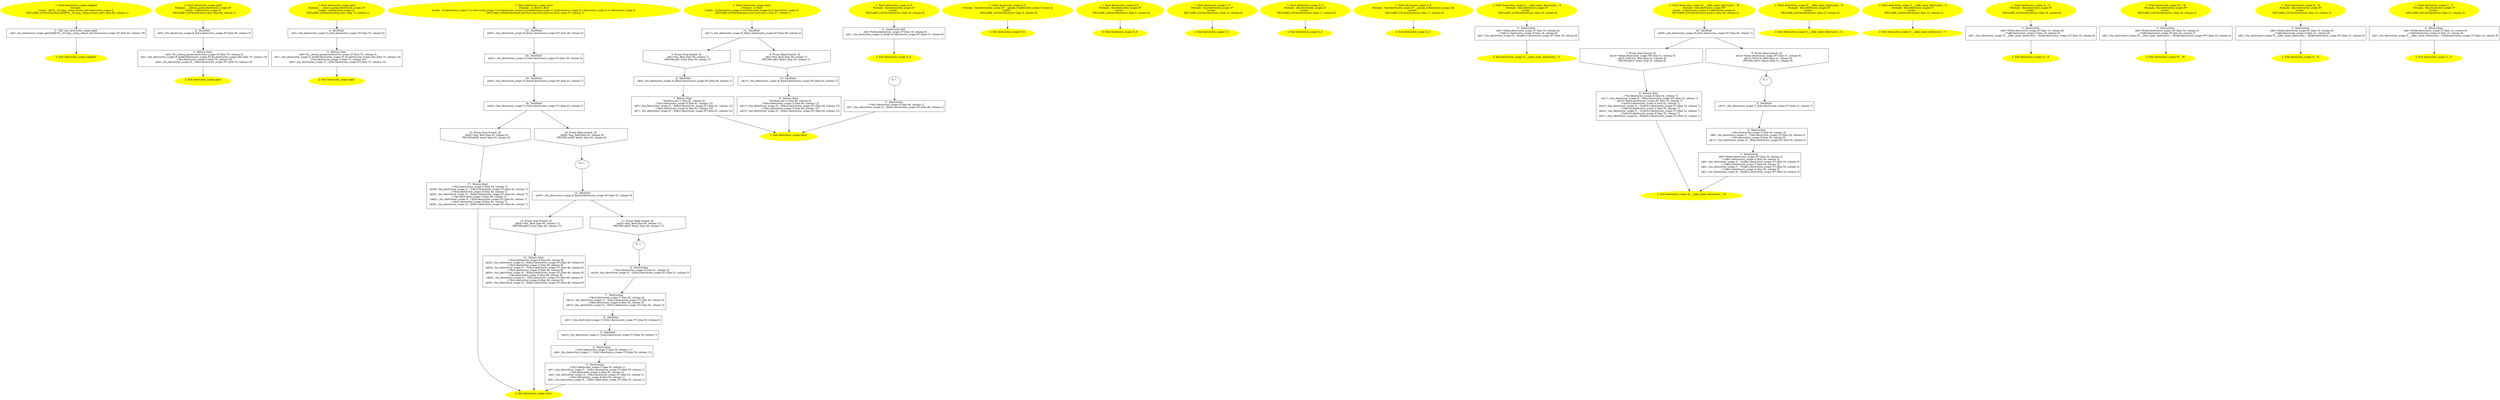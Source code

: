 /* @generated */
digraph cfg {
"callgetZ#destructor_scope#16418724657639342926.f4c0cbb2a5d892ea82496dd2540a9ead_1" [label="1: Start destructor_scope::callgetZ\nFormals: \nLocals:  0$?%__sil_tmp__temp_return_n$2:destructor_scope::Z \n   DECLARE_LOCALS(&return,&0$?%__sil_tmp__temp_return_n$2); [line 82, column 1]\n " color=yellow style=filled]
	

	 "callgetZ#destructor_scope#16418724657639342926.f4c0cbb2a5d892ea82496dd2540a9ead_1" -> "callgetZ#destructor_scope#16418724657639342926.f4c0cbb2a5d892ea82496dd2540a9ead_3" ;
"callgetZ#destructor_scope#16418724657639342926.f4c0cbb2a5d892ea82496dd2540a9ead_2" [label="2: Exit destructor_scope::callgetZ \n  " color=yellow style=filled]
	

"callgetZ#destructor_scope#16418724657639342926.f4c0cbb2a5d892ea82496dd2540a9ead_3" [label="3:  Call _fun_destructor_scope::getZ \n   n$3=_fun_destructor_scope::getZ(&0$?%__sil_tmp__temp_return_n$2:destructor_scope::Z*) [line 82, column 19]\n " shape="box"]
	

	 "callgetZ#destructor_scope#16418724657639342926.f4c0cbb2a5d892ea82496dd2540a9ead_3" -> "callgetZ#destructor_scope#16418724657639342926.f4c0cbb2a5d892ea82496dd2540a9ead_2" ;
"getX#destructor_scope#11739464242911605656.40a1d0621360ad71d65c4cc39bf927eb_1" [label="1: Start destructor_scope::getX\nFormals:  __return_param:destructor_scope::X*\nLocals:  x:destructor_scope::X \n   DECLARE_LOCALS(&return,&x); [line 68, column 1]\n " color=yellow style=filled]
	

	 "getX#destructor_scope#11739464242911605656.40a1d0621360ad71d65c4cc39bf927eb_1" -> "getX#destructor_scope#11739464242911605656.40a1d0621360ad71d65c4cc39bf927eb_4" ;
"getX#destructor_scope#11739464242911605656.40a1d0621360ad71d65c4cc39bf927eb_2" [label="2: Exit destructor_scope::getX \n  " color=yellow style=filled]
	

"getX#destructor_scope#11739464242911605656.40a1d0621360ad71d65c4cc39bf927eb_3" [label="3:  Return Stmt \n   n$0=*&__return_param:destructor_scope::X* [line 70, column 3]\n  n$1=_fun_destructor_scope::X_X(n$0:destructor_scope::X*,&x:destructor_scope::X&) [line 70, column 10]\n  _=*&x:destructor_scope::X [line 70, column 10]\n  n$3=_fun_destructor_scope::X_~X(&x:destructor_scope::X*) [line 70, column 10]\n " shape="box"]
	

	 "getX#destructor_scope#11739464242911605656.40a1d0621360ad71d65c4cc39bf927eb_3" -> "getX#destructor_scope#11739464242911605656.40a1d0621360ad71d65c4cc39bf927eb_2" ;
"getX#destructor_scope#11739464242911605656.40a1d0621360ad71d65c4cc39bf927eb_4" [label="4:  DeclStmt \n   n$5=_fun_destructor_scope::X_X(&x:destructor_scope::X*) [line 69, column 5]\n " shape="box"]
	

	 "getX#destructor_scope#11739464242911605656.40a1d0621360ad71d65c4cc39bf927eb_4" -> "getX#destructor_scope#11739464242911605656.40a1d0621360ad71d65c4cc39bf927eb_3" ;
"getZ#destructor_scope#13110319947448813202.fe2bc6519a3d7998283b70bbacc3915e_1" [label="1: Start destructor_scope::getZ\nFormals:  __return_param:destructor_scope::Z*\nLocals:  z:destructor_scope::Z \n   DECLARE_LOCALS(&return,&z); [line 73, column 1]\n " color=yellow style=filled]
	

	 "getZ#destructor_scope#13110319947448813202.fe2bc6519a3d7998283b70bbacc3915e_1" -> "getZ#destructor_scope#13110319947448813202.fe2bc6519a3d7998283b70bbacc3915e_4" ;
"getZ#destructor_scope#13110319947448813202.fe2bc6519a3d7998283b70bbacc3915e_2" [label="2: Exit destructor_scope::getZ \n  " color=yellow style=filled]
	

"getZ#destructor_scope#13110319947448813202.fe2bc6519a3d7998283b70bbacc3915e_3" [label="3:  Return Stmt \n   n$0=*&__return_param:destructor_scope::Z* [line 75, column 3]\n  n$1=_fun_destructor_scope::Z_Z(n$0:destructor_scope::Z*,&z:destructor_scope::Z&) [line 75, column 10]\n  _=*&z:destructor_scope::Z [line 75, column 10]\n  n$3=_fun_destructor_scope::Z_~Z(&z:destructor_scope::Z*) [line 75, column 10]\n " shape="box"]
	

	 "getZ#destructor_scope#13110319947448813202.fe2bc6519a3d7998283b70bbacc3915e_3" -> "getZ#destructor_scope#13110319947448813202.fe2bc6519a3d7998283b70bbacc3915e_2" ;
"getZ#destructor_scope#13110319947448813202.fe2bc6519a3d7998283b70bbacc3915e_4" [label="4:  DeclStmt \n   n$5=_fun_destructor_scope::Z_Z(&z:destructor_scope::Z*) [line 74, column 5]\n " shape="box"]
	

	 "getZ#destructor_scope#13110319947448813202.fe2bc6519a3d7998283b70bbacc3915e_4" -> "getZ#destructor_scope#13110319947448813202.fe2bc6519a3d7998283b70bbacc3915e_3" ;
"test1#destructor_scope#3167061604758065234.d3af82d2ddb9b80d2c9930cb62bbbffa_1" [label="1: Start destructor_scope::test1\nFormals:  a:_Bool b:_Bool\nLocals:  y3:destructor_scope::Y y1:destructor_scope::Y x3:destructor_scope::X y2:destructor_scope::Y x2:destructor_scope::X s:destructor_scope::S x1:destructor_scope::X \n   DECLARE_LOCALS(&return,&y3,&y1,&x3,&y2,&x2,&s,&x1); [line 37, column 1]\n " color=yellow style=filled]
	

	 "test1#destructor_scope#3167061604758065234.d3af82d2ddb9b80d2c9930cb62bbbffa_1" -> "test1#destructor_scope#3167061604758065234.d3af82d2ddb9b80d2c9930cb62bbbffa_21" ;
"test1#destructor_scope#3167061604758065234.d3af82d2ddb9b80d2c9930cb62bbbffa_2" [label="2: Exit destructor_scope::test1 \n  " color=yellow style=filled]
	

"test1#destructor_scope#3167061604758065234.d3af82d2ddb9b80d2c9930cb62bbbffa_3" [label="3:  Destruction \n   _=*&y1:destructor_scope::Y [line 55, column 1]\n  n$1=_fun_destructor_scope::Y_~Y(&y1:destructor_scope::Y*) [line 55, column 1]\n  _=*&s:destructor_scope::S [line 55, column 1]\n  n$3=_fun_destructor_scope::S_~S(&s:destructor_scope::S*) [line 55, column 1]\n  _=*&x1:destructor_scope::X [line 55, column 1]\n  n$5=_fun_destructor_scope::X_~X(&x1:destructor_scope::X*) [line 55, column 1]\n " shape="box"]
	

	 "test1#destructor_scope#3167061604758065234.d3af82d2ddb9b80d2c9930cb62bbbffa_3" -> "test1#destructor_scope#3167061604758065234.d3af82d2ddb9b80d2c9930cb62bbbffa_2" ;
"test1#destructor_scope#3167061604758065234.d3af82d2ddb9b80d2c9930cb62bbbffa_4" [label="4:  Destruction \n   _=*&y3:destructor_scope::Y [line 54, column 11]\n  n$8=_fun_destructor_scope::Y_~Y(&y3:destructor_scope::Y*) [line 54, column 11]\n " shape="box"]
	

	 "test1#destructor_scope#3167061604758065234.d3af82d2ddb9b80d2c9930cb62bbbffa_4" -> "test1#destructor_scope#3167061604758065234.d3af82d2ddb9b80d2c9930cb62bbbffa_3" ;
"test1#destructor_scope#3167061604758065234.d3af82d2ddb9b80d2c9930cb62bbbffa_5" [label="5:  DeclStmt \n   n$10=_fun_destructor_scope::Y_Y(&y3:destructor_scope::Y*) [line 54, column 7]\n " shape="box"]
	

	 "test1#destructor_scope#3167061604758065234.d3af82d2ddb9b80d2c9930cb62bbbffa_5" -> "test1#destructor_scope#3167061604758065234.d3af82d2ddb9b80d2c9930cb62bbbffa_4" ;
"test1#destructor_scope#3167061604758065234.d3af82d2ddb9b80d2c9930cb62bbbffa_6" [label="6:  DeclStmt \n   n$11=_fun_destructor_scope::Y_Y(&y1:destructor_scope::Y*) [line 53, column 5]\n " shape="box"]
	

	 "test1#destructor_scope#3167061604758065234.d3af82d2ddb9b80d2c9930cb62bbbffa_6" -> "test1#destructor_scope#3167061604758065234.d3af82d2ddb9b80d2c9930cb62bbbffa_5" ;
"test1#destructor_scope#3167061604758065234.d3af82d2ddb9b80d2c9930cb62bbbffa_7" [label="7:  Destruction \n   _=*&y2:destructor_scope::Y [line 52, column 3]\n  n$13=_fun_destructor_scope::Y_~Y(&y2:destructor_scope::Y*) [line 52, column 3]\n  _=*&x2:destructor_scope::X [line 52, column 3]\n  n$15=_fun_destructor_scope::X_~X(&x2:destructor_scope::X*) [line 52, column 3]\n " shape="box"]
	

	 "test1#destructor_scope#3167061604758065234.d3af82d2ddb9b80d2c9930cb62bbbffa_7" -> "test1#destructor_scope#3167061604758065234.d3af82d2ddb9b80d2c9930cb62bbbffa_6" ;
"test1#destructor_scope#3167061604758065234.d3af82d2ddb9b80d2c9930cb62bbbffa_8" [label="8:  Destruction \n   _=*&x3:destructor_scope::X [line 51, column 5]\n  n$18=_fun_destructor_scope::X_~X(&x3:destructor_scope::X*) [line 51, column 5]\n " shape="box"]
	

	 "test1#destructor_scope#3167061604758065234.d3af82d2ddb9b80d2c9930cb62bbbffa_8" -> "test1#destructor_scope#3167061604758065234.d3af82d2ddb9b80d2c9930cb62bbbffa_7" ;
"test1#destructor_scope#3167061604758065234.d3af82d2ddb9b80d2c9930cb62bbbffa_9" [label="9: + \n  " ]
	

	 "test1#destructor_scope#3167061604758065234.d3af82d2ddb9b80d2c9930cb62bbbffa_9" -> "test1#destructor_scope#3167061604758065234.d3af82d2ddb9b80d2c9930cb62bbbffa_8" ;
"test1#destructor_scope#3167061604758065234.d3af82d2ddb9b80d2c9930cb62bbbffa_10" [label="10: Prune (true branch, if) \n   n$20=*&b:_Bool [line 48, column 11]\n  PRUNE(n$20, true); [line 48, column 11]\n " shape="invhouse"]
	

	 "test1#destructor_scope#3167061604758065234.d3af82d2ddb9b80d2c9930cb62bbbffa_10" -> "test1#destructor_scope#3167061604758065234.d3af82d2ddb9b80d2c9930cb62bbbffa_12" ;
"test1#destructor_scope#3167061604758065234.d3af82d2ddb9b80d2c9930cb62bbbffa_11" [label="11: Prune (false branch, if) \n   n$20=*&b:_Bool [line 48, column 11]\n  PRUNE(!n$20, false); [line 48, column 11]\n " shape="invhouse"]
	

	 "test1#destructor_scope#3167061604758065234.d3af82d2ddb9b80d2c9930cb62bbbffa_11" -> "test1#destructor_scope#3167061604758065234.d3af82d2ddb9b80d2c9930cb62bbbffa_9" ;
"test1#destructor_scope#3167061604758065234.d3af82d2ddb9b80d2c9930cb62bbbffa_12" [label="12:  Return Stmt \n   _=*&x3:destructor_scope::X [line 49, column 9]\n  n$22=_fun_destructor_scope::X_~X(&x3:destructor_scope::X*) [line 49, column 9]\n  _=*&y2:destructor_scope::Y [line 49, column 9]\n  n$24=_fun_destructor_scope::Y_~Y(&y2:destructor_scope::Y*) [line 49, column 9]\n  _=*&x2:destructor_scope::X [line 49, column 9]\n  n$26=_fun_destructor_scope::X_~X(&x2:destructor_scope::X*) [line 49, column 9]\n  _=*&s:destructor_scope::S [line 49, column 9]\n  n$28=_fun_destructor_scope::S_~S(&s:destructor_scope::S*) [line 49, column 9]\n  _=*&x1:destructor_scope::X [line 49, column 9]\n  n$30=_fun_destructor_scope::X_~X(&x1:destructor_scope::X*) [line 49, column 9]\n " shape="box"]
	

	 "test1#destructor_scope#3167061604758065234.d3af82d2ddb9b80d2c9930cb62bbbffa_12" -> "test1#destructor_scope#3167061604758065234.d3af82d2ddb9b80d2c9930cb62bbbffa_2" ;
"test1#destructor_scope#3167061604758065234.d3af82d2ddb9b80d2c9930cb62bbbffa_13" [label="13:  DeclStmt \n   n$35=_fun_destructor_scope::X_X(&x3:destructor_scope::X*) [line 47, column 9]\n " shape="box"]
	

	 "test1#destructor_scope#3167061604758065234.d3af82d2ddb9b80d2c9930cb62bbbffa_13" -> "test1#destructor_scope#3167061604758065234.d3af82d2ddb9b80d2c9930cb62bbbffa_10" ;
	 "test1#destructor_scope#3167061604758065234.d3af82d2ddb9b80d2c9930cb62bbbffa_13" -> "test1#destructor_scope#3167061604758065234.d3af82d2ddb9b80d2c9930cb62bbbffa_11" ;
"test1#destructor_scope#3167061604758065234.d3af82d2ddb9b80d2c9930cb62bbbffa_14" [label="14: + \n  " ]
	

	 "test1#destructor_scope#3167061604758065234.d3af82d2ddb9b80d2c9930cb62bbbffa_14" -> "test1#destructor_scope#3167061604758065234.d3af82d2ddb9b80d2c9930cb62bbbffa_13" ;
"test1#destructor_scope#3167061604758065234.d3af82d2ddb9b80d2c9930cb62bbbffa_15" [label="15: Prune (true branch, if) \n   n$36=*&a:_Bool [line 43, column 9]\n  PRUNE(n$36, true); [line 43, column 9]\n " shape="invhouse"]
	

	 "test1#destructor_scope#3167061604758065234.d3af82d2ddb9b80d2c9930cb62bbbffa_15" -> "test1#destructor_scope#3167061604758065234.d3af82d2ddb9b80d2c9930cb62bbbffa_17" ;
"test1#destructor_scope#3167061604758065234.d3af82d2ddb9b80d2c9930cb62bbbffa_16" [label="16: Prune (false branch, if) \n   n$36=*&a:_Bool [line 43, column 9]\n  PRUNE(!n$36, false); [line 43, column 9]\n " shape="invhouse"]
	

	 "test1#destructor_scope#3167061604758065234.d3af82d2ddb9b80d2c9930cb62bbbffa_16" -> "test1#destructor_scope#3167061604758065234.d3af82d2ddb9b80d2c9930cb62bbbffa_14" ;
"test1#destructor_scope#3167061604758065234.d3af82d2ddb9b80d2c9930cb62bbbffa_17" [label="17:  Return Stmt \n   _=*&y2:destructor_scope::Y [line 44, column 7]\n  n$38=_fun_destructor_scope::Y_~Y(&y2:destructor_scope::Y*) [line 44, column 7]\n  _=*&x2:destructor_scope::X [line 44, column 7]\n  n$40=_fun_destructor_scope::X_~X(&x2:destructor_scope::X*) [line 44, column 7]\n  _=*&s:destructor_scope::S [line 44, column 7]\n  n$42=_fun_destructor_scope::S_~S(&s:destructor_scope::S*) [line 44, column 7]\n  _=*&x1:destructor_scope::X [line 44, column 7]\n  n$44=_fun_destructor_scope::X_~X(&x1:destructor_scope::X*) [line 44, column 7]\n " shape="box"]
	

	 "test1#destructor_scope#3167061604758065234.d3af82d2ddb9b80d2c9930cb62bbbffa_17" -> "test1#destructor_scope#3167061604758065234.d3af82d2ddb9b80d2c9930cb62bbbffa_2" ;
"test1#destructor_scope#3167061604758065234.d3af82d2ddb9b80d2c9930cb62bbbffa_18" [label="18:  DeclStmt \n   n$49=_fun_destructor_scope::Y_Y(&y2:destructor_scope::Y*) [line 42, column 7]\n " shape="box"]
	

	 "test1#destructor_scope#3167061604758065234.d3af82d2ddb9b80d2c9930cb62bbbffa_18" -> "test1#destructor_scope#3167061604758065234.d3af82d2ddb9b80d2c9930cb62bbbffa_15" ;
	 "test1#destructor_scope#3167061604758065234.d3af82d2ddb9b80d2c9930cb62bbbffa_18" -> "test1#destructor_scope#3167061604758065234.d3af82d2ddb9b80d2c9930cb62bbbffa_16" ;
"test1#destructor_scope#3167061604758065234.d3af82d2ddb9b80d2c9930cb62bbbffa_19" [label="19:  DeclStmt \n   n$50=_fun_destructor_scope::X_X(&x2:destructor_scope::X*) [line 41, column 7]\n " shape="box"]
	

	 "test1#destructor_scope#3167061604758065234.d3af82d2ddb9b80d2c9930cb62bbbffa_19" -> "test1#destructor_scope#3167061604758065234.d3af82d2ddb9b80d2c9930cb62bbbffa_18" ;
"test1#destructor_scope#3167061604758065234.d3af82d2ddb9b80d2c9930cb62bbbffa_20" [label="20:  DeclStmt \n   n$51=_fun_destructor_scope::S_S(&s:destructor_scope::S*) [line 39, column 5]\n " shape="box"]
	

	 "test1#destructor_scope#3167061604758065234.d3af82d2ddb9b80d2c9930cb62bbbffa_20" -> "test1#destructor_scope#3167061604758065234.d3af82d2ddb9b80d2c9930cb62bbbffa_19" ;
"test1#destructor_scope#3167061604758065234.d3af82d2ddb9b80d2c9930cb62bbbffa_21" [label="21:  DeclStmt \n   n$52=_fun_destructor_scope::X_X(&x1:destructor_scope::X*) [line 38, column 5]\n " shape="box"]
	

	 "test1#destructor_scope#3167061604758065234.d3af82d2ddb9b80d2c9930cb62bbbffa_21" -> "test1#destructor_scope#3167061604758065234.d3af82d2ddb9b80d2c9930cb62bbbffa_20" ;
"test2#destructor_scope#2993434300384255445.24bf3f4c27c1719ee94d608a0df996b1_1" [label="1: Start destructor_scope::test2\nFormals:  a:_Bool\nLocals:  x2:destructor_scope::X x3:destructor_scope::X x1:destructor_scope::X \n   DECLARE_LOCALS(&return,&x2,&x3,&x1); [line 57, column 1]\n " color=yellow style=filled]
	

	 "test2#destructor_scope#2993434300384255445.24bf3f4c27c1719ee94d608a0df996b1_1" -> "test2#destructor_scope#2993434300384255445.24bf3f4c27c1719ee94d608a0df996b1_11" ;
"test2#destructor_scope#2993434300384255445.24bf3f4c27c1719ee94d608a0df996b1_2" [label="2: Exit destructor_scope::test2 \n  " color=yellow style=filled]
	

"test2#destructor_scope#2993434300384255445.24bf3f4c27c1719ee94d608a0df996b1_3" [label="3:  Destruction \n   _=*&x1:destructor_scope::X [line 66, column 1]\n  n$1=_fun_destructor_scope::X_~X(&x1:destructor_scope::X*) [line 66, column 1]\n " shape="box"]
	

	 "test2#destructor_scope#2993434300384255445.24bf3f4c27c1719ee94d608a0df996b1_3" -> "test2#destructor_scope#2993434300384255445.24bf3f4c27c1719ee94d608a0df996b1_2" ;
"test2#destructor_scope#2993434300384255445.24bf3f4c27c1719ee94d608a0df996b1_4" [label="4: + \n  " ]
	

	 "test2#destructor_scope#2993434300384255445.24bf3f4c27c1719ee94d608a0df996b1_4" -> "test2#destructor_scope#2993434300384255445.24bf3f4c27c1719ee94d608a0df996b1_3" ;
"test2#destructor_scope#2993434300384255445.24bf3f4c27c1719ee94d608a0df996b1_5" [label="5: Prune (true branch, if) \n   n$3=*&a:_Bool [line 59, column 7]\n  PRUNE(n$3, true); [line 59, column 7]\n " shape="invhouse"]
	

	 "test2#destructor_scope#2993434300384255445.24bf3f4c27c1719ee94d608a0df996b1_5" -> "test2#destructor_scope#2993434300384255445.24bf3f4c27c1719ee94d608a0df996b1_8" ;
"test2#destructor_scope#2993434300384255445.24bf3f4c27c1719ee94d608a0df996b1_6" [label="6: Prune (false branch, if) \n   n$3=*&a:_Bool [line 59, column 7]\n  PRUNE(!n$3, false); [line 59, column 7]\n " shape="invhouse"]
	

	 "test2#destructor_scope#2993434300384255445.24bf3f4c27c1719ee94d608a0df996b1_6" -> "test2#destructor_scope#2993434300384255445.24bf3f4c27c1719ee94d608a0df996b1_10" ;
"test2#destructor_scope#2993434300384255445.24bf3f4c27c1719ee94d608a0df996b1_7" [label="7:  Return Stmt \n   *&return:int=1 [line 61, column 5]\n  _=*&x2:destructor_scope::X [line 61, column 12]\n  n$5=_fun_destructor_scope::X_~X(&x2:destructor_scope::X*) [line 61, column 12]\n  _=*&x1:destructor_scope::X [line 61, column 12]\n  n$7=_fun_destructor_scope::X_~X(&x1:destructor_scope::X*) [line 61, column 12]\n " shape="box"]
	

	 "test2#destructor_scope#2993434300384255445.24bf3f4c27c1719ee94d608a0df996b1_7" -> "test2#destructor_scope#2993434300384255445.24bf3f4c27c1719ee94d608a0df996b1_2" ;
"test2#destructor_scope#2993434300384255445.24bf3f4c27c1719ee94d608a0df996b1_8" [label="8:  DeclStmt \n   n$9=_fun_destructor_scope::X_X(&x2:destructor_scope::X*) [line 60, column 7]\n " shape="box"]
	

	 "test2#destructor_scope#2993434300384255445.24bf3f4c27c1719ee94d608a0df996b1_8" -> "test2#destructor_scope#2993434300384255445.24bf3f4c27c1719ee94d608a0df996b1_7" ;
"test2#destructor_scope#2993434300384255445.24bf3f4c27c1719ee94d608a0df996b1_9" [label="9:  Return Stmt \n   *&return:int=2 [line 64, column 5]\n  _=*&x3:destructor_scope::X [line 64, column 12]\n  n$11=_fun_destructor_scope::X_~X(&x3:destructor_scope::X*) [line 64, column 12]\n  _=*&x1:destructor_scope::X [line 64, column 12]\n  n$13=_fun_destructor_scope::X_~X(&x1:destructor_scope::X*) [line 64, column 12]\n " shape="box"]
	

	 "test2#destructor_scope#2993434300384255445.24bf3f4c27c1719ee94d608a0df996b1_9" -> "test2#destructor_scope#2993434300384255445.24bf3f4c27c1719ee94d608a0df996b1_2" ;
"test2#destructor_scope#2993434300384255445.24bf3f4c27c1719ee94d608a0df996b1_10" [label="10:  DeclStmt \n   n$15=_fun_destructor_scope::X_X(&x3:destructor_scope::X*) [line 63, column 7]\n " shape="box"]
	

	 "test2#destructor_scope#2993434300384255445.24bf3f4c27c1719ee94d608a0df996b1_10" -> "test2#destructor_scope#2993434300384255445.24bf3f4c27c1719ee94d608a0df996b1_9" ;
"test2#destructor_scope#2993434300384255445.24bf3f4c27c1719ee94d608a0df996b1_11" [label="11:  DeclStmt \n   n$17=_fun_destructor_scope::X_X(&x1:destructor_scope::X*) [line 58, column 5]\n " shape="box"]
	

	 "test2#destructor_scope#2993434300384255445.24bf3f4c27c1719ee94d608a0df996b1_11" -> "test2#destructor_scope#2993434300384255445.24bf3f4c27c1719ee94d608a0df996b1_5" ;
	 "test2#destructor_scope#2993434300384255445.24bf3f4c27c1719ee94d608a0df996b1_11" -> "test2#destructor_scope#2993434300384255445.24bf3f4c27c1719ee94d608a0df996b1_6" ;
"S#S#destructor_scope#{12210000843635331998|constexpr}.cb28b79e3a75cf83720c23a83cf5bf01_1" [label="1: Start destructor_scope::S_S\nFormals:  this:destructor_scope::S*\nLocals:  \n   DECLARE_LOCALS(&return); [line 19, column 8]\n " color=yellow style=filled]
	

	 "S#S#destructor_scope#{12210000843635331998|constexpr}.cb28b79e3a75cf83720c23a83cf5bf01_1" -> "S#S#destructor_scope#{12210000843635331998|constexpr}.cb28b79e3a75cf83720c23a83cf5bf01_3" ;
"S#S#destructor_scope#{12210000843635331998|constexpr}.cb28b79e3a75cf83720c23a83cf5bf01_2" [label="2: Exit destructor_scope::S_S \n  " color=yellow style=filled]
	

"S#S#destructor_scope#{12210000843635331998|constexpr}.cb28b79e3a75cf83720c23a83cf5bf01_3" [label="3:  Constructor Init \n   n$2=*&this:destructor_scope::S* [line 19, column 8]\n  n$3=_fun_destructor_scope::X_X(n$2.x1:destructor_scope::X*) [line 19, column 8]\n " shape="box"]
	

	 "S#S#destructor_scope#{12210000843635331998|constexpr}.cb28b79e3a75cf83720c23a83cf5bf01_3" -> "S#S#destructor_scope#{12210000843635331998|constexpr}.cb28b79e3a75cf83720c23a83cf5bf01_2" ;
"X#X#destructor_scope#{2603426817540977396|constexpr}.fb840cb7c96da056d7b59829caa7231d_1" [label="1: Start destructor_scope::X_X\nFormals:  this:destructor_scope::X* __param_0:destructor_scope::X const &\nLocals:  \n   DECLARE_LOCALS(&return); [line 9, column 8]\n " color=yellow style=filled]
	

	 "X#X#destructor_scope#{2603426817540977396|constexpr}.fb840cb7c96da056d7b59829caa7231d_1" -> "X#X#destructor_scope#{2603426817540977396|constexpr}.fb840cb7c96da056d7b59829caa7231d_2" ;
"X#X#destructor_scope#{2603426817540977396|constexpr}.fb840cb7c96da056d7b59829caa7231d_2" [label="2: Exit destructor_scope::X_X \n  " color=yellow style=filled]
	

"X#X#destructor_scope#{8756367833784077567|constexpr}.fe7f9d502bc5b73ec7451a152e49956f_1" [label="1: Start destructor_scope::X_X\nFormals:  this:destructor_scope::X*\nLocals:  \n   DECLARE_LOCALS(&return); [line 9, column 8]\n " color=yellow style=filled]
	

	 "X#X#destructor_scope#{8756367833784077567|constexpr}.fe7f9d502bc5b73ec7451a152e49956f_1" -> "X#X#destructor_scope#{8756367833784077567|constexpr}.fe7f9d502bc5b73ec7451a152e49956f_2" ;
"X#X#destructor_scope#{8756367833784077567|constexpr}.fe7f9d502bc5b73ec7451a152e49956f_2" [label="2: Exit destructor_scope::X_X \n  " color=yellow style=filled]
	

"Y#Y#destructor_scope#{15345452000440546376|constexpr}.7b3401cb4ba53beb88d6ca2de7e20249_1" [label="1: Start destructor_scope::Y_Y\nFormals:  this:destructor_scope::Y*\nLocals:  \n   DECLARE_LOCALS(&return); [line 13, column 8]\n " color=yellow style=filled]
	

	 "Y#Y#destructor_scope#{15345452000440546376|constexpr}.7b3401cb4ba53beb88d6ca2de7e20249_1" -> "Y#Y#destructor_scope#{15345452000440546376|constexpr}.7b3401cb4ba53beb88d6ca2de7e20249_2" ;
"Y#Y#destructor_scope#{15345452000440546376|constexpr}.7b3401cb4ba53beb88d6ca2de7e20249_2" [label="2: Exit destructor_scope::Y_Y \n  " color=yellow style=filled]
	

"Z#Z#destructor_scope#{18164697736739450765|constexpr}.d06f6f2e94b3e6404a0952bf77a2514e_1" [label="1: Start destructor_scope::Z_Z\nFormals:  this:destructor_scope::Z*\nLocals:  \n   DECLARE_LOCALS(&return); [line 17, column 8]\n " color=yellow style=filled]
	

	 "Z#Z#destructor_scope#{18164697736739450765|constexpr}.d06f6f2e94b3e6404a0952bf77a2514e_1" -> "Z#Z#destructor_scope#{18164697736739450765|constexpr}.d06f6f2e94b3e6404a0952bf77a2514e_2" ;
"Z#Z#destructor_scope#{18164697736739450765|constexpr}.d06f6f2e94b3e6404a0952bf77a2514e_2" [label="2: Exit destructor_scope::Z_Z \n  " color=yellow style=filled]
	

"Z#Z#destructor_scope#{8043287043140791634|constexpr}.7d5fabaed2fb79e3cac825824cb16f47_1" [label="1: Start destructor_scope::Z_Z\nFormals:  this:destructor_scope::Z* __param_0:destructor_scope::Z&\nLocals:  \n   DECLARE_LOCALS(&return); [line 17, column 8]\n " color=yellow style=filled]
	

	 "Z#Z#destructor_scope#{8043287043140791634|constexpr}.7d5fabaed2fb79e3cac825824cb16f47_1" -> "Z#Z#destructor_scope#{8043287043140791634|constexpr}.7d5fabaed2fb79e3cac825824cb16f47_2" ;
"Z#Z#destructor_scope#{8043287043140791634|constexpr}.7d5fabaed2fb79e3cac825824cb16f47_2" [label="2: Exit destructor_scope::Z_Z \n  " color=yellow style=filled]
	

"__infer_inner_destructor_~S#S#destructor_scope#(9287491061312513566).4ef80b764b293fdc4260c9ce06a110d3_1" [label="1: Start destructor_scope::S___infer_inner_destructor_~S\nFormals:  this:destructor_scope::S*\nLocals:  \n   DECLARE_LOCALS(&return); [line 19, column 8]\n " color=yellow style=filled]
	

	 "__infer_inner_destructor_~S#S#destructor_scope#(9287491061312513566).4ef80b764b293fdc4260c9ce06a110d3_1" -> "__infer_inner_destructor_~S#S#destructor_scope#(9287491061312513566).4ef80b764b293fdc4260c9ce06a110d3_3" ;
"__infer_inner_destructor_~S#S#destructor_scope#(9287491061312513566).4ef80b764b293fdc4260c9ce06a110d3_2" [label="2: Exit destructor_scope::S___infer_inner_destructor_~S \n  " color=yellow style=filled]
	

"__infer_inner_destructor_~S#S#destructor_scope#(9287491061312513566).4ef80b764b293fdc4260c9ce06a110d3_3" [label="3:  Destruction \n   n$0=*&this:destructor_scope::S* [line 19, column 8]\n  _=*n$0.x1:destructor_scope::X [line 19, column 8]\n  n$2=_fun_destructor_scope::X_~X(n$0.x1:destructor_scope::X*) [line 19, column 8]\n " shape="box"]
	

	 "__infer_inner_destructor_~S#S#destructor_scope#(9287491061312513566).4ef80b764b293fdc4260c9ce06a110d3_3" -> "__infer_inner_destructor_~S#S#destructor_scope#(9287491061312513566).4ef80b764b293fdc4260c9ce06a110d3_2" ;
"__infer_inner_destructor_~W#W#destructor_scope#(7330614824551855498).609202c747c70b122a8a5785422f4f26_1" [label="1: Start destructor_scope::W___infer_inner_destructor_~W\nFormals:  this:destructor_scope::W*\nLocals:  y:destructor_scope::Y x:destructor_scope::X \n   DECLARE_LOCALS(&return,&y,&x); [line 29, column 3]\n " color=yellow style=filled]
	

	 "__infer_inner_destructor_~W#W#destructor_scope#(7330614824551855498).609202c747c70b122a8a5785422f4f26_1" -> "__infer_inner_destructor_~W#W#destructor_scope#(7330614824551855498).609202c747c70b122a8a5785422f4f26_10" ;
"__infer_inner_destructor_~W#W#destructor_scope#(7330614824551855498).609202c747c70b122a8a5785422f4f26_2" [label="2: Exit destructor_scope::W___infer_inner_destructor_~W \n  " color=yellow style=filled]
	

"__infer_inner_destructor_~W#W#destructor_scope#(7330614824551855498).609202c747c70b122a8a5785422f4f26_3" [label="3:  Destruction \n   n$0=*&this:destructor_scope::W* [line 34, column 3]\n  _=*n$0.s:destructor_scope::S [line 34, column 3]\n  n$6=_fun_destructor_scope::S_~S(n$0.s:destructor_scope::S*) [line 34, column 3]\n  _=*n$0.y:destructor_scope::Y [line 34, column 3]\n  n$4=_fun_destructor_scope::Y_~Y(n$0.y:destructor_scope::Y*) [line 34, column 3]\n  _=*n$0.x:destructor_scope::X [line 34, column 3]\n  n$2=_fun_destructor_scope::X_~X(n$0.x:destructor_scope::X*) [line 34, column 3]\n " shape="box"]
	

	 "__infer_inner_destructor_~W#W#destructor_scope#(7330614824551855498).609202c747c70b122a8a5785422f4f26_3" -> "__infer_inner_destructor_~W#W#destructor_scope#(7330614824551855498).609202c747c70b122a8a5785422f4f26_2" ;
"__infer_inner_destructor_~W#W#destructor_scope#(7330614824551855498).609202c747c70b122a8a5785422f4f26_4" [label="4:  Destruction \n   _=*&y:destructor_scope::Y [line 34, column 3]\n  n$9=_fun_destructor_scope::Y_~Y(&y:destructor_scope::Y*) [line 34, column 3]\n  _=*&x:destructor_scope::X [line 34, column 3]\n  n$11=_fun_destructor_scope::X_~X(&x:destructor_scope::X*) [line 34, column 3]\n " shape="box"]
	

	 "__infer_inner_destructor_~W#W#destructor_scope#(7330614824551855498).609202c747c70b122a8a5785422f4f26_4" -> "__infer_inner_destructor_~W#W#destructor_scope#(7330614824551855498).609202c747c70b122a8a5785422f4f26_3" ;
"__infer_inner_destructor_~W#W#destructor_scope#(7330614824551855498).609202c747c70b122a8a5785422f4f26_5" [label="5:  DeclStmt \n   n$13=_fun_destructor_scope::Y_Y(&y:destructor_scope::Y*) [line 33, column 7]\n " shape="box"]
	

	 "__infer_inner_destructor_~W#W#destructor_scope#(7330614824551855498).609202c747c70b122a8a5785422f4f26_5" -> "__infer_inner_destructor_~W#W#destructor_scope#(7330614824551855498).609202c747c70b122a8a5785422f4f26_4" ;
"__infer_inner_destructor_~W#W#destructor_scope#(7330614824551855498).609202c747c70b122a8a5785422f4f26_6" [label="6: + \n  " ]
	

	 "__infer_inner_destructor_~W#W#destructor_scope#(7330614824551855498).609202c747c70b122a8a5785422f4f26_6" -> "__infer_inner_destructor_~W#W#destructor_scope#(7330614824551855498).609202c747c70b122a8a5785422f4f26_5" ;
"__infer_inner_destructor_~W#W#destructor_scope#(7330614824551855498).609202c747c70b122a8a5785422f4f26_7" [label="7: Prune (true branch, if) \n   n$14=*&this:destructor_scope::W* [line 31, column 9]\n  n$15=*n$14.b:_Bool [line 31, column 9]\n  PRUNE(n$15, true); [line 31, column 9]\n " shape="invhouse"]
	

	 "__infer_inner_destructor_~W#W#destructor_scope#(7330614824551855498).609202c747c70b122a8a5785422f4f26_7" -> "__infer_inner_destructor_~W#W#destructor_scope#(7330614824551855498).609202c747c70b122a8a5785422f4f26_9" ;
"__infer_inner_destructor_~W#W#destructor_scope#(7330614824551855498).609202c747c70b122a8a5785422f4f26_8" [label="8: Prune (false branch, if) \n   n$14=*&this:destructor_scope::W* [line 31, column 9]\n  n$15=*n$14.b:_Bool [line 31, column 9]\n  PRUNE(!n$15, false); [line 31, column 9]\n " shape="invhouse"]
	

	 "__infer_inner_destructor_~W#W#destructor_scope#(7330614824551855498).609202c747c70b122a8a5785422f4f26_8" -> "__infer_inner_destructor_~W#W#destructor_scope#(7330614824551855498).609202c747c70b122a8a5785422f4f26_6" ;
"__infer_inner_destructor_~W#W#destructor_scope#(7330614824551855498).609202c747c70b122a8a5785422f4f26_9" [label="9:  Return Stmt \n   _=*&x:destructor_scope::X [line 32, column 7]\n  n$17=_fun_destructor_scope::X_~X(&x:destructor_scope::X*) [line 32, column 7]\n  n$19=*&this:destructor_scope::W* [line 32, column 7]\n  _=*n$19.s:destructor_scope::S [line 32, column 7]\n  n$25=_fun_destructor_scope::S_~S(n$19.s:destructor_scope::S*) [line 32, column 7]\n  _=*n$19.y:destructor_scope::Y [line 32, column 7]\n  n$23=_fun_destructor_scope::Y_~Y(n$19.y:destructor_scope::Y*) [line 32, column 7]\n  _=*n$19.x:destructor_scope::X [line 32, column 7]\n  n$21=_fun_destructor_scope::X_~X(n$19.x:destructor_scope::X*) [line 32, column 7]\n " shape="box"]
	

	 "__infer_inner_destructor_~W#W#destructor_scope#(7330614824551855498).609202c747c70b122a8a5785422f4f26_9" -> "__infer_inner_destructor_~W#W#destructor_scope#(7330614824551855498).609202c747c70b122a8a5785422f4f26_2" ;
"__infer_inner_destructor_~W#W#destructor_scope#(7330614824551855498).609202c747c70b122a8a5785422f4f26_10" [label="10:  DeclStmt \n   n$30=_fun_destructor_scope::X_X(&x:destructor_scope::X*) [line 30, column 7]\n " shape="box"]
	

	 "__infer_inner_destructor_~W#W#destructor_scope#(7330614824551855498).609202c747c70b122a8a5785422f4f26_10" -> "__infer_inner_destructor_~W#W#destructor_scope#(7330614824551855498).609202c747c70b122a8a5785422f4f26_7" ;
	 "__infer_inner_destructor_~W#W#destructor_scope#(7330614824551855498).609202c747c70b122a8a5785422f4f26_10" -> "__infer_inner_destructor_~W#W#destructor_scope#(7330614824551855498).609202c747c70b122a8a5785422f4f26_8" ;
"__infer_inner_destructor_~X#X#destructor_scope#(17752465063768331075).9ca577a457cb5911ce3106f5186a6435_1" [label="1: Start destructor_scope::X___infer_inner_destructor_~X\nFormals:  this:destructor_scope::X*\nLocals:  \n   DECLARE_LOCALS(&return); [line 10, column 3]\n " color=yellow style=filled]
	

	 "__infer_inner_destructor_~X#X#destructor_scope#(17752465063768331075).9ca577a457cb5911ce3106f5186a6435_1" -> "__infer_inner_destructor_~X#X#destructor_scope#(17752465063768331075).9ca577a457cb5911ce3106f5186a6435_2" ;
"__infer_inner_destructor_~X#X#destructor_scope#(17752465063768331075).9ca577a457cb5911ce3106f5186a6435_2" [label="2: Exit destructor_scope::X___infer_inner_destructor_~X \n  " color=yellow style=filled]
	

"__infer_inner_destructor_~Y#Y#destructor_scope#(1552422738585060844).721fb5af17f63315cc8e6bdcce2453e5_1" [label="1: Start destructor_scope::Y___infer_inner_destructor_~Y\nFormals:  this:destructor_scope::Y*\nLocals:  \n   DECLARE_LOCALS(&return); [line 14, column 3]\n " color=yellow style=filled]
	

	 "__infer_inner_destructor_~Y#Y#destructor_scope#(1552422738585060844).721fb5af17f63315cc8e6bdcce2453e5_1" -> "__infer_inner_destructor_~Y#Y#destructor_scope#(1552422738585060844).721fb5af17f63315cc8e6bdcce2453e5_2" ;
"__infer_inner_destructor_~Y#Y#destructor_scope#(1552422738585060844).721fb5af17f63315cc8e6bdcce2453e5_2" [label="2: Exit destructor_scope::Y___infer_inner_destructor_~Y \n  " color=yellow style=filled]
	

"~S#S#destructor_scope#(9287491061312513566).aca6b266020a04cd52a80258435bda76_1" [label="1: Start destructor_scope::S_~S\nFormals:  this:destructor_scope::S*\nLocals:  \n   DECLARE_LOCALS(&return); [line 19, column 8]\n " color=yellow style=filled]
	

	 "~S#S#destructor_scope#(9287491061312513566).aca6b266020a04cd52a80258435bda76_1" -> "~S#S#destructor_scope#(9287491061312513566).aca6b266020a04cd52a80258435bda76_3" ;
"~S#S#destructor_scope#(9287491061312513566).aca6b266020a04cd52a80258435bda76_2" [label="2: Exit destructor_scope::S_~S \n  " color=yellow style=filled]
	

"~S#S#destructor_scope#(9287491061312513566).aca6b266020a04cd52a80258435bda76_3" [label="3:  Destruction \n   n$0=*&this:destructor_scope::S* [line 19, column 8]\n  _=*n$0:destructor_scope::S [line 19, column 8]\n  n$2=_fun_destructor_scope::S___infer_inner_destructor_~S(n$0:destructor_scope::S*) [line 19, column 8]\n " shape="box"]
	

	 "~S#S#destructor_scope#(9287491061312513566).aca6b266020a04cd52a80258435bda76_3" -> "~S#S#destructor_scope#(9287491061312513566).aca6b266020a04cd52a80258435bda76_2" ;
"~W#W#destructor_scope#(7330614824551855498).f9ed98feeae8b94c6906cf3cd29688b3_1" [label="1: Start destructor_scope::W_~W\nFormals:  this:destructor_scope::W*\nLocals:  \n   DECLARE_LOCALS(&return); [line 29, column 3]\n " color=yellow style=filled]
	

	 "~W#W#destructor_scope#(7330614824551855498).f9ed98feeae8b94c6906cf3cd29688b3_1" -> "~W#W#destructor_scope#(7330614824551855498).f9ed98feeae8b94c6906cf3cd29688b3_3" ;
"~W#W#destructor_scope#(7330614824551855498).f9ed98feeae8b94c6906cf3cd29688b3_2" [label="2: Exit destructor_scope::W_~W \n  " color=yellow style=filled]
	

"~W#W#destructor_scope#(7330614824551855498).f9ed98feeae8b94c6906cf3cd29688b3_3" [label="3:  Destruction \n   n$0=*&this:destructor_scope::W* [line 34, column 3]\n  _=*n$0:destructor_scope::W [line 34, column 3]\n  n$2=_fun_destructor_scope::W___infer_inner_destructor_~W(n$0:destructor_scope::W*) [line 34, column 3]\n " shape="box"]
	

	 "~W#W#destructor_scope#(7330614824551855498).f9ed98feeae8b94c6906cf3cd29688b3_3" -> "~W#W#destructor_scope#(7330614824551855498).f9ed98feeae8b94c6906cf3cd29688b3_2" ;
"~X#X#destructor_scope#(17752465063768331075).e9440dc26d00e6a493a0ae5908b3f399_1" [label="1: Start destructor_scope::X_~X\nFormals:  this:destructor_scope::X*\nLocals:  \n   DECLARE_LOCALS(&return); [line 10, column 3]\n " color=yellow style=filled]
	

	 "~X#X#destructor_scope#(17752465063768331075).e9440dc26d00e6a493a0ae5908b3f399_1" -> "~X#X#destructor_scope#(17752465063768331075).e9440dc26d00e6a493a0ae5908b3f399_3" ;
"~X#X#destructor_scope#(17752465063768331075).e9440dc26d00e6a493a0ae5908b3f399_2" [label="2: Exit destructor_scope::X_~X \n  " color=yellow style=filled]
	

"~X#X#destructor_scope#(17752465063768331075).e9440dc26d00e6a493a0ae5908b3f399_3" [label="3:  Destruction \n   n$0=*&this:destructor_scope::X* [line 10, column 9]\n  _=*n$0:destructor_scope::X [line 10, column 9]\n  n$2=_fun_destructor_scope::X___infer_inner_destructor_~X(n$0:destructor_scope::X*) [line 10, column 9]\n " shape="box"]
	

	 "~X#X#destructor_scope#(17752465063768331075).e9440dc26d00e6a493a0ae5908b3f399_3" -> "~X#X#destructor_scope#(17752465063768331075).e9440dc26d00e6a493a0ae5908b3f399_2" ;
"~Y#Y#destructor_scope#(1552422738585060844).f631a64648f2fd67ee421a0da2149c2a_1" [label="1: Start destructor_scope::Y_~Y\nFormals:  this:destructor_scope::Y*\nLocals:  \n   DECLARE_LOCALS(&return); [line 14, column 3]\n " color=yellow style=filled]
	

	 "~Y#Y#destructor_scope#(1552422738585060844).f631a64648f2fd67ee421a0da2149c2a_1" -> "~Y#Y#destructor_scope#(1552422738585060844).f631a64648f2fd67ee421a0da2149c2a_3" ;
"~Y#Y#destructor_scope#(1552422738585060844).f631a64648f2fd67ee421a0da2149c2a_2" [label="2: Exit destructor_scope::Y_~Y \n  " color=yellow style=filled]
	

"~Y#Y#destructor_scope#(1552422738585060844).f631a64648f2fd67ee421a0da2149c2a_3" [label="3:  Destruction \n   n$0=*&this:destructor_scope::Y* [line 14, column 9]\n  _=*n$0:destructor_scope::Y [line 14, column 9]\n  n$2=_fun_destructor_scope::Y___infer_inner_destructor_~Y(n$0:destructor_scope::Y*) [line 14, column 9]\n " shape="box"]
	

	 "~Y#Y#destructor_scope#(1552422738585060844).f631a64648f2fd67ee421a0da2149c2a_3" -> "~Y#Y#destructor_scope#(1552422738585060844).f631a64648f2fd67ee421a0da2149c2a_2" ;
}
